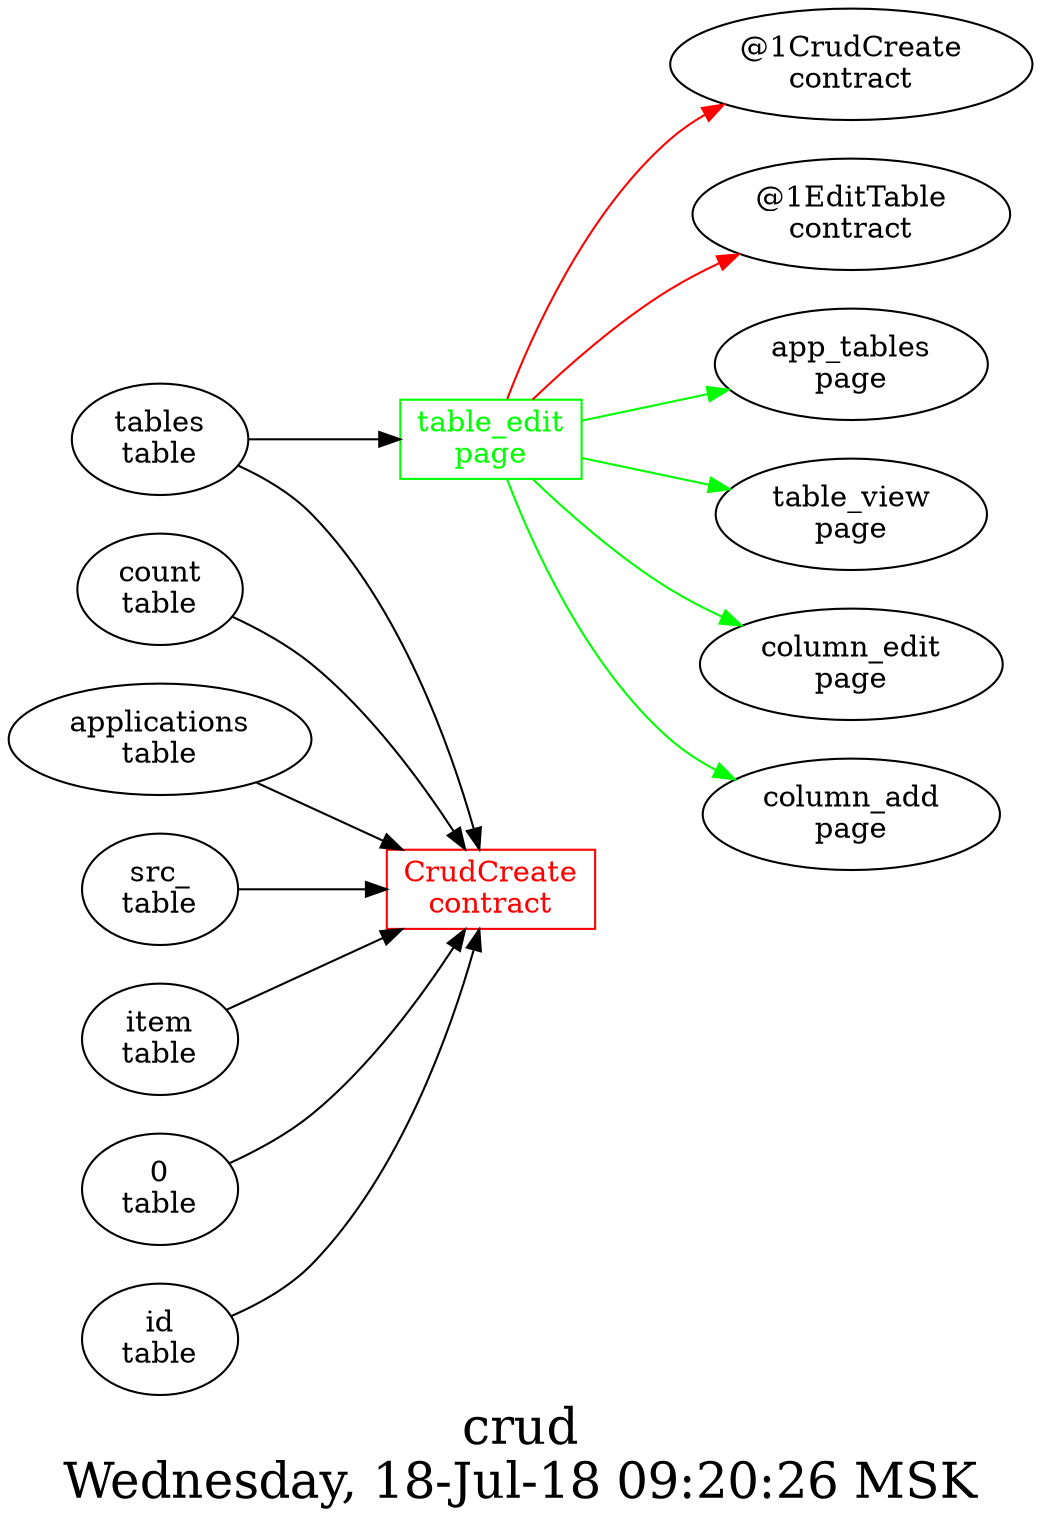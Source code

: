 digraph G {
graph [
  fontsize="24";
  label="crud\nWednesday, 18-Jul-18 09:20:26 MSK";
  nojustify=true;
  ordering=out;
  rankdir=LR;
  size="30";
];
"table_edit\npage" -> "@1CrudCreate\ncontract"  [ color=red ]
"table_edit\npage" -> "@1EditTable\ncontract"  [ color=red ]
"tables\ntable" -> "table_edit\npage"
"table_edit\npage" -> "app_tables\npage"  [ color=green ]
"table_edit\npage" -> "table_view\npage"  [ color=green ]
"table_edit\npage" -> "column_edit\npage"  [ color=green ]
"table_edit\npage" -> "column_add\npage"  [ color=green ]
"table_edit\npage" [color=green, fontcolor=green, group=pages, shape=record];
"count\ntable" -> "CrudCreate\ncontract"
"applications\ntable" -> "CrudCreate\ncontract"
"src_\ntable" -> "CrudCreate\ncontract"
"item\ntable" -> "CrudCreate\ncontract"
"0\ntable" -> "CrudCreate\ncontract"
"id\ntable" -> "CrudCreate\ncontract"
"tables\ntable" -> "CrudCreate\ncontract"
"CrudCreate\ncontract" [color=red, fontcolor=red, group=contracts, shape=record];
}
